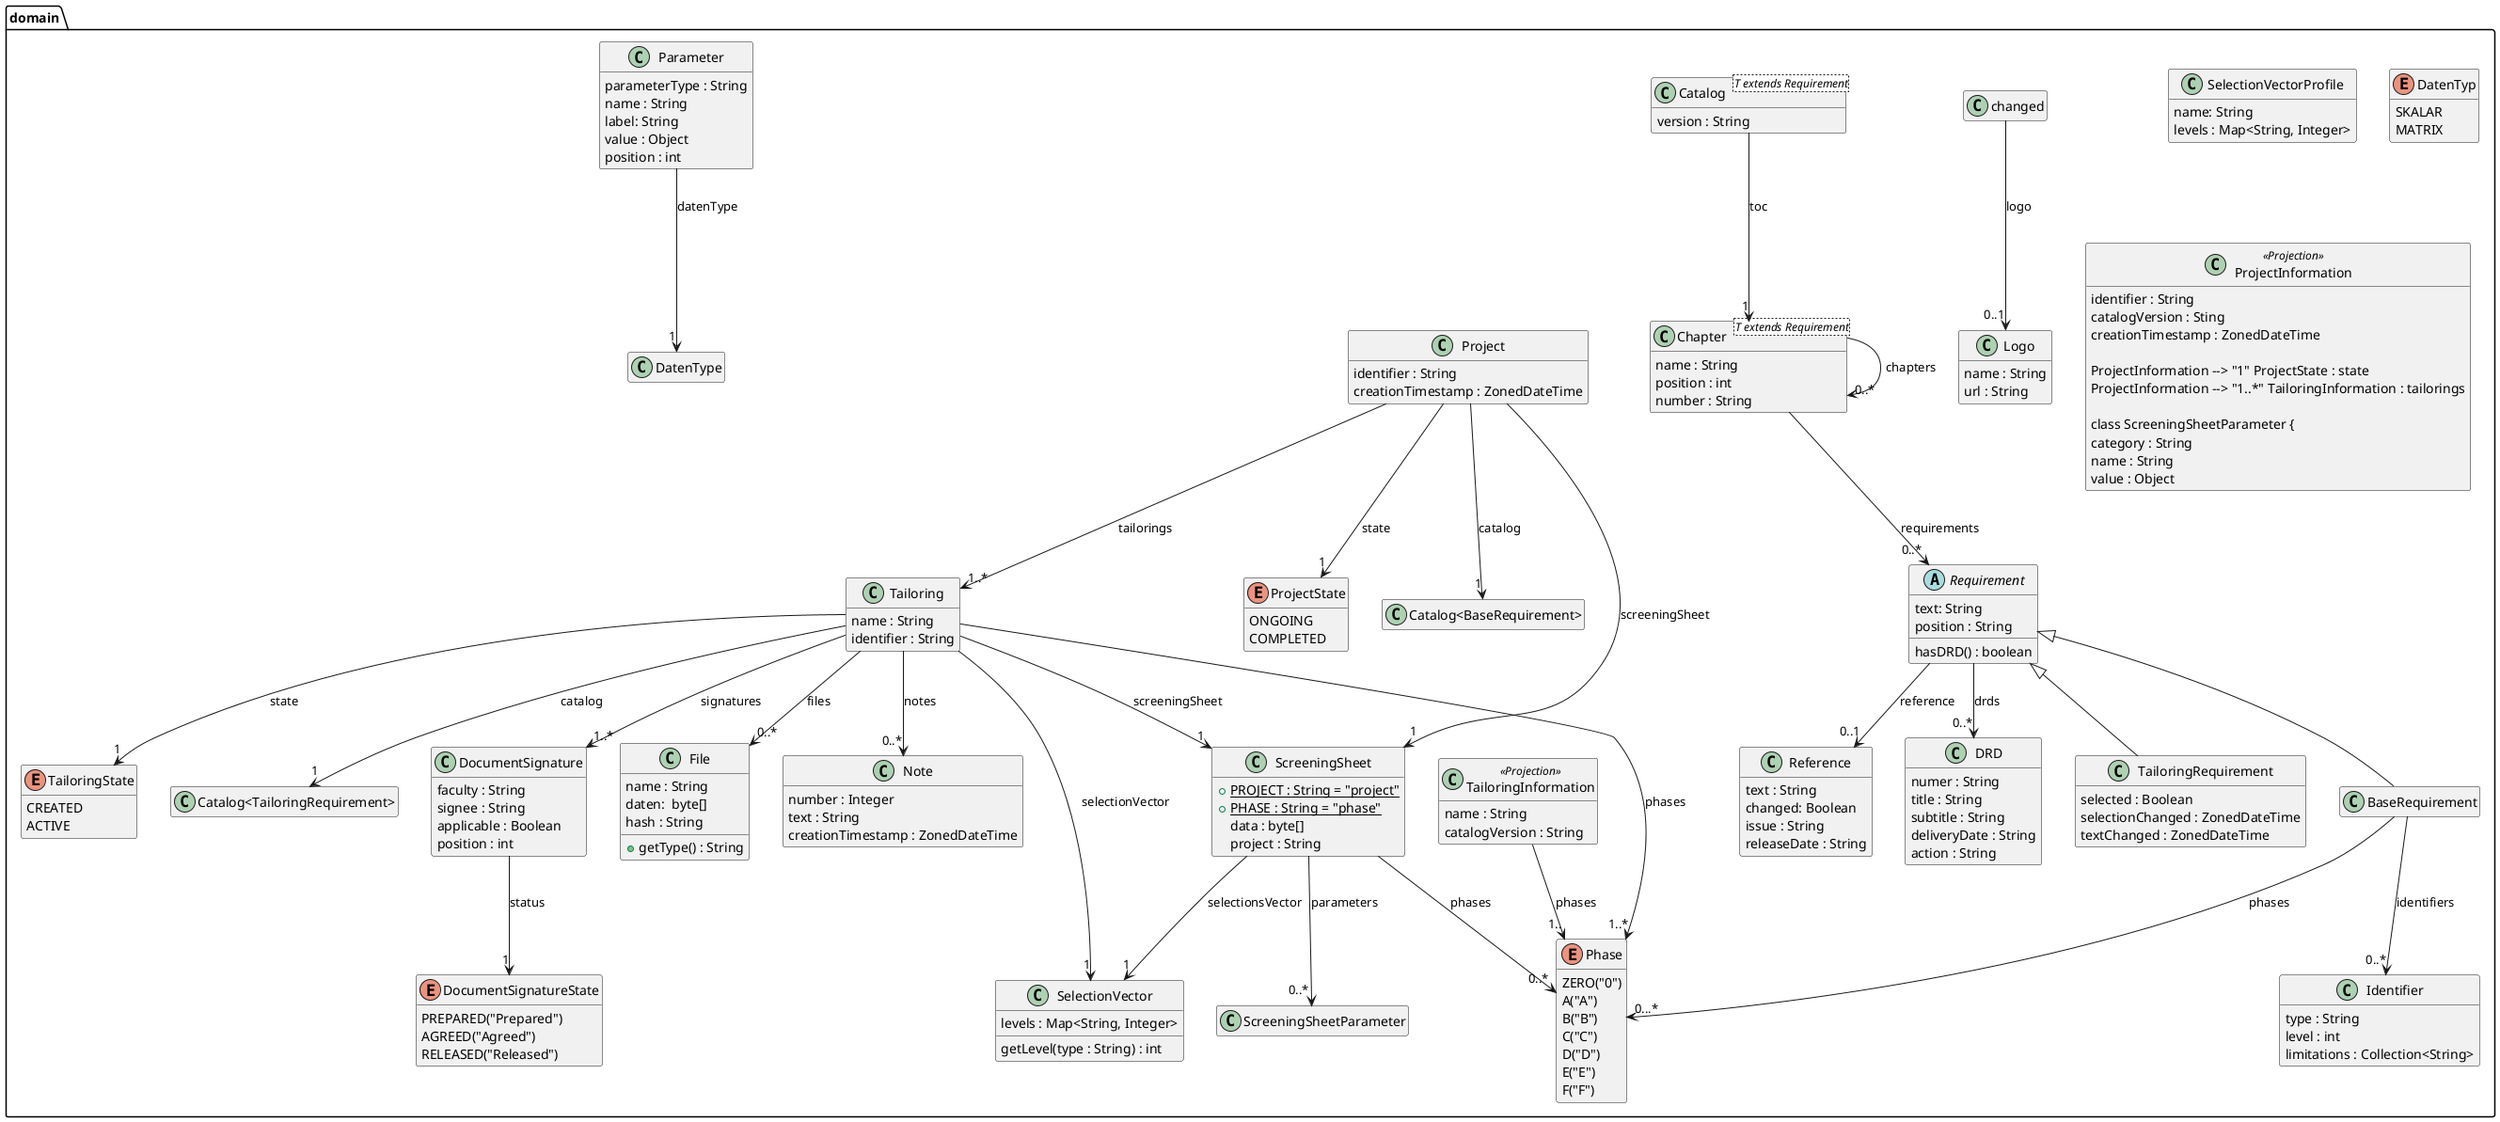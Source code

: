 @startuml Ebene3.png
skinparam componentStyle uml2

package domain {

    class Logo {
        name : String
        url : String
    }

    class Reference {
      text : String
      changed: Boolean
      issue : String
      releaseDate : String


    }
    changed --> "0..1" Logo : logo

    abstract class Requirement{
      text: String
      position : String
      hasDRD() : boolean
    }
    Requirement --> "0..1" Reference : reference
    Requirement --> "0..*" DRD : drds

    class DRD {
        numer : String
        title : String
        subtitle : String
        deliveryDate : String
        action : String
    }
    class Identifier {
        type : String
        level : int
        limitations : Collection<String>
    }

    enum Phase {
        ZERO("0")
        A("A")
        B("B")
        C("C")
        D("D")
        E("E")
        F("F")
    }

    class BaseRequirement {
    }
    Requirement <|-- BaseRequirement
    BaseRequirement --> "0..*" Identifier : identifiers
    BaseRequirement --> "0...*" Phase : phases


    class Chapter<T extends Requirement> {
        name : String
        position : int
        number : String
    }
    Chapter --> "0..*" Chapter : chapters
    Chapter --> "0..*" Requirement : requirements

    class TailoringRequirement {
        selected : Boolean
        selectionChanged : ZonedDateTime
        textChanged : ZonedDateTime
    }
    Requirement <|-- TailoringRequirement

    class Catalog<T extends Requirement> {
        version : String
    }
    Catalog --> "1" Chapter : toc


    class SelectionVector {
        levels : Map<String, Integer>
        getLevel(type : String) : int
    }

    class SelectionVectorProfile {
        name: String
        levels : Map<String, Integer>
    }

    class ScreeningSheet {
        +{static} PROJECT : String = "project"
        +{static} PHASE : String = "phase"
        data : byte[]
        project : String
    }
    ScreeningSheet --> "1" SelectionVector : selectionsVector
    ScreeningSheet -->  "0..*" ScreeningSheetParameter : parameters
    ScreeningSheet -->  "0..*" Phase : phases

    class File {
        name : String
        daten:  byte[]
        hash : String
        +getType() : String
    }

    class Note {
        number : Integer
        text : String
        creationTimestamp : ZonedDateTime
    }

    enum TailoringState {
        CREATED
        ACTIVE
    }

    class Tailoring {
        name : String
        identifier : String
    }

    Tailoring --> "1" SelectionVector : selectionVector
    Tailoring --> "1" ScreeningSheet : screeningSheet
    Tailoring --> "1..*" Phase : phases
    Tailoring --> "1" "Catalog<TailoringRequirement>" : catalog
    Tailoring --> "1" TailoringState : state
    Tailoring --> "0..*" File : files
    Tailoring --> "1..*" DocumentSignature : signatures
    Tailoring --> "0..*" Note : notes

    enum ProjectState {
        ONGOING
        COMPLETED
    }

    class Project {
        identifier : String
        creationTimestamp : ZonedDateTime
    }
    Project --> "1" ProjectState : state
    Project --> "1..*" Tailoring : tailorings
    Project --> "1" ScreeningSheet : screeningSheet
    Project --> "1" "Catalog<BaseRequirement>" : catalog

    enum DatenTyp {
        SKALAR
        MATRIX
    }

    class Parameter {
        parameterType : String
        name : String
        label: String
        value : Object
        position : int
    }
    Parameter --> "1" DatenType : datenType

    enum DocumentSignatureState {
        PREPARED("Prepared")
        AGREED("Agreed")
        RELEASED("Released")
    }

    class DocumentSignature {
        faculty : String
        signee : String
        applicable : Boolean
        position : int
    }
    DocumentSignature --> "1" DocumentSignatureState : status

    class TailoringInformation<<Projection>> {
        name : String
        catalogVersion : String
    }
    TailoringInformation --> "1.." Phase : phases

    class ProjectInformation<<Projection>> {
        identifier : String
        catalogVersion : Sting
        creationTimestamp : ZonedDateTime

    ProjectInformation --> "1" ProjectState : state
    ProjectInformation --> "1..*" TailoringInformation : tailorings

    class ScreeningSheetParameter {
        category : String
        name : String
        value : Object
    }
}
hide empty members
@enduml